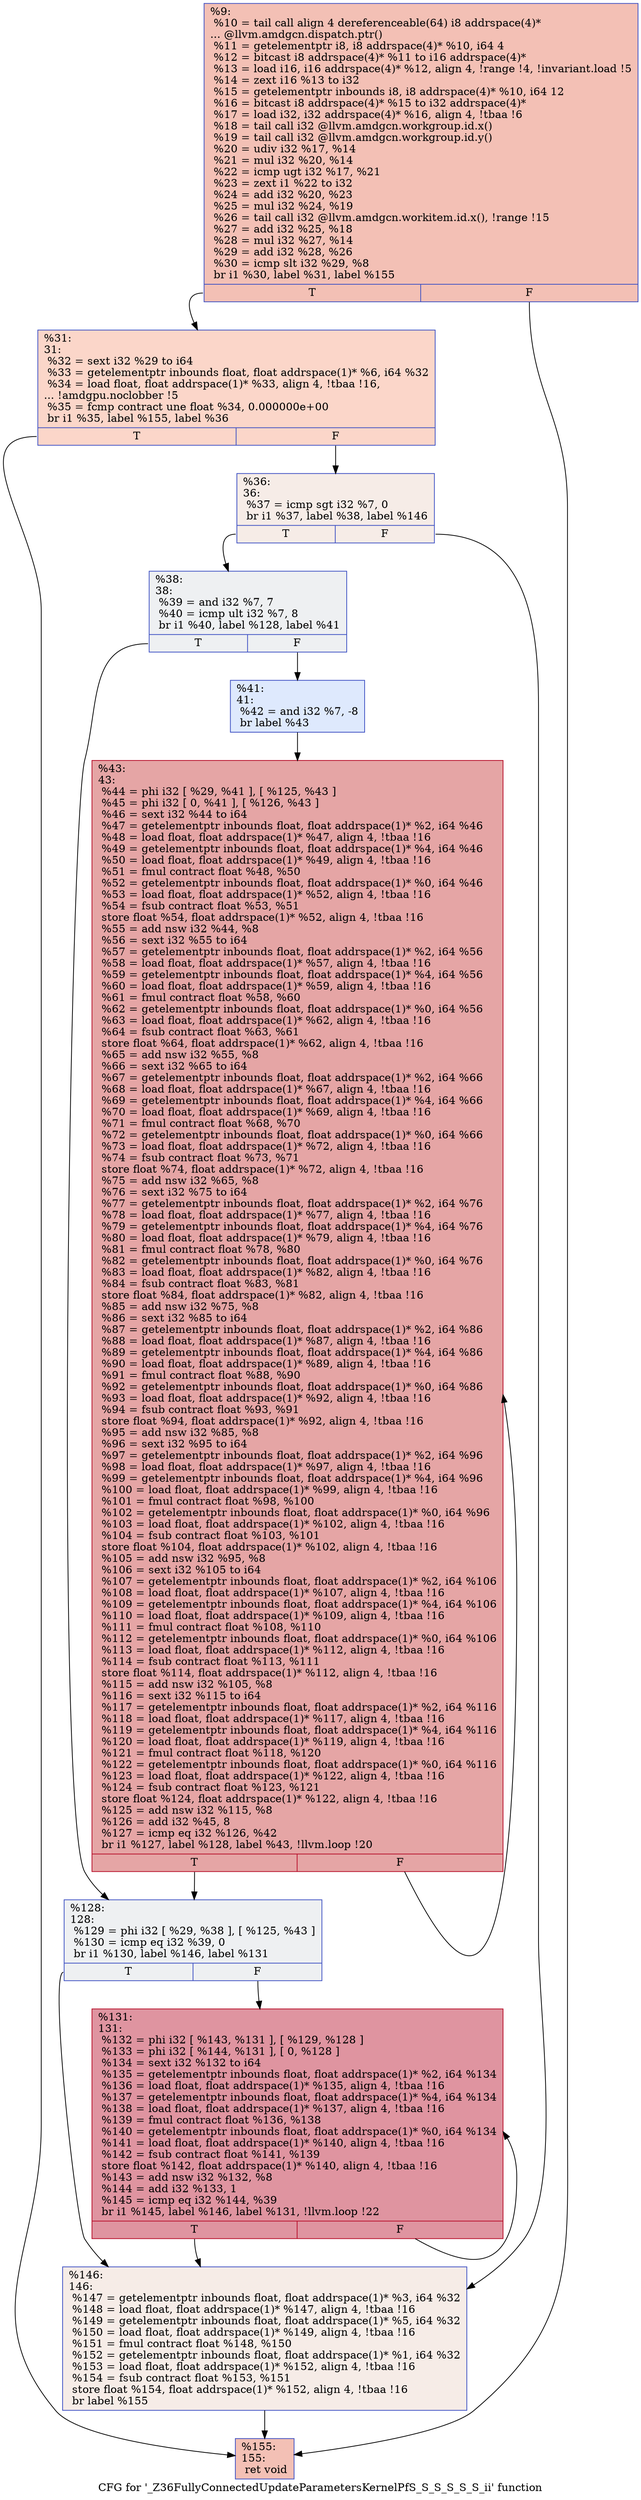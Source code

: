 digraph "CFG for '_Z36FullyConnectedUpdateParametersKernelPfS_S_S_S_S_S_ii' function" {
	label="CFG for '_Z36FullyConnectedUpdateParametersKernelPfS_S_S_S_S_S_ii' function";

	Node0x579c4e0 [shape=record,color="#3d50c3ff", style=filled, fillcolor="#e5705870",label="{%9:\l  %10 = tail call align 4 dereferenceable(64) i8 addrspace(4)*\l... @llvm.amdgcn.dispatch.ptr()\l  %11 = getelementptr i8, i8 addrspace(4)* %10, i64 4\l  %12 = bitcast i8 addrspace(4)* %11 to i16 addrspace(4)*\l  %13 = load i16, i16 addrspace(4)* %12, align 4, !range !4, !invariant.load !5\l  %14 = zext i16 %13 to i32\l  %15 = getelementptr inbounds i8, i8 addrspace(4)* %10, i64 12\l  %16 = bitcast i8 addrspace(4)* %15 to i32 addrspace(4)*\l  %17 = load i32, i32 addrspace(4)* %16, align 4, !tbaa !6\l  %18 = tail call i32 @llvm.amdgcn.workgroup.id.x()\l  %19 = tail call i32 @llvm.amdgcn.workgroup.id.y()\l  %20 = udiv i32 %17, %14\l  %21 = mul i32 %20, %14\l  %22 = icmp ugt i32 %17, %21\l  %23 = zext i1 %22 to i32\l  %24 = add i32 %20, %23\l  %25 = mul i32 %24, %19\l  %26 = tail call i32 @llvm.amdgcn.workitem.id.x(), !range !15\l  %27 = add i32 %25, %18\l  %28 = mul i32 %27, %14\l  %29 = add i32 %28, %26\l  %30 = icmp slt i32 %29, %8\l  br i1 %30, label %31, label %155\l|{<s0>T|<s1>F}}"];
	Node0x579c4e0:s0 -> Node0x579fb00;
	Node0x579c4e0:s1 -> Node0x579fb90;
	Node0x579fb00 [shape=record,color="#3d50c3ff", style=filled, fillcolor="#f6a38570",label="{%31:\l31:                                               \l  %32 = sext i32 %29 to i64\l  %33 = getelementptr inbounds float, float addrspace(1)* %6, i64 %32\l  %34 = load float, float addrspace(1)* %33, align 4, !tbaa !16,\l... !amdgpu.noclobber !5\l  %35 = fcmp contract une float %34, 0.000000e+00\l  br i1 %35, label %155, label %36\l|{<s0>T|<s1>F}}"];
	Node0x579fb00:s0 -> Node0x579fb90;
	Node0x579fb00:s1 -> Node0x57a11c0;
	Node0x57a11c0 [shape=record,color="#3d50c3ff", style=filled, fillcolor="#ead5c970",label="{%36:\l36:                                               \l  %37 = icmp sgt i32 %7, 0\l  br i1 %37, label %38, label %146\l|{<s0>T|<s1>F}}"];
	Node0x57a11c0:s0 -> Node0x57a1390;
	Node0x57a11c0:s1 -> Node0x57a13e0;
	Node0x57a1390 [shape=record,color="#3d50c3ff", style=filled, fillcolor="#d9dce170",label="{%38:\l38:                                               \l  %39 = and i32 %7, 7\l  %40 = icmp ult i32 %7, 8\l  br i1 %40, label %128, label %41\l|{<s0>T|<s1>F}}"];
	Node0x57a1390:s0 -> Node0x57a16a0;
	Node0x57a1390:s1 -> Node0x57a16f0;
	Node0x57a16f0 [shape=record,color="#3d50c3ff", style=filled, fillcolor="#b5cdfa70",label="{%41:\l41:                                               \l  %42 = and i32 %7, -8\l  br label %43\l}"];
	Node0x57a16f0 -> Node0x57a18f0;
	Node0x57a18f0 [shape=record,color="#b70d28ff", style=filled, fillcolor="#c5333470",label="{%43:\l43:                                               \l  %44 = phi i32 [ %29, %41 ], [ %125, %43 ]\l  %45 = phi i32 [ 0, %41 ], [ %126, %43 ]\l  %46 = sext i32 %44 to i64\l  %47 = getelementptr inbounds float, float addrspace(1)* %2, i64 %46\l  %48 = load float, float addrspace(1)* %47, align 4, !tbaa !16\l  %49 = getelementptr inbounds float, float addrspace(1)* %4, i64 %46\l  %50 = load float, float addrspace(1)* %49, align 4, !tbaa !16\l  %51 = fmul contract float %48, %50\l  %52 = getelementptr inbounds float, float addrspace(1)* %0, i64 %46\l  %53 = load float, float addrspace(1)* %52, align 4, !tbaa !16\l  %54 = fsub contract float %53, %51\l  store float %54, float addrspace(1)* %52, align 4, !tbaa !16\l  %55 = add nsw i32 %44, %8\l  %56 = sext i32 %55 to i64\l  %57 = getelementptr inbounds float, float addrspace(1)* %2, i64 %56\l  %58 = load float, float addrspace(1)* %57, align 4, !tbaa !16\l  %59 = getelementptr inbounds float, float addrspace(1)* %4, i64 %56\l  %60 = load float, float addrspace(1)* %59, align 4, !tbaa !16\l  %61 = fmul contract float %58, %60\l  %62 = getelementptr inbounds float, float addrspace(1)* %0, i64 %56\l  %63 = load float, float addrspace(1)* %62, align 4, !tbaa !16\l  %64 = fsub contract float %63, %61\l  store float %64, float addrspace(1)* %62, align 4, !tbaa !16\l  %65 = add nsw i32 %55, %8\l  %66 = sext i32 %65 to i64\l  %67 = getelementptr inbounds float, float addrspace(1)* %2, i64 %66\l  %68 = load float, float addrspace(1)* %67, align 4, !tbaa !16\l  %69 = getelementptr inbounds float, float addrspace(1)* %4, i64 %66\l  %70 = load float, float addrspace(1)* %69, align 4, !tbaa !16\l  %71 = fmul contract float %68, %70\l  %72 = getelementptr inbounds float, float addrspace(1)* %0, i64 %66\l  %73 = load float, float addrspace(1)* %72, align 4, !tbaa !16\l  %74 = fsub contract float %73, %71\l  store float %74, float addrspace(1)* %72, align 4, !tbaa !16\l  %75 = add nsw i32 %65, %8\l  %76 = sext i32 %75 to i64\l  %77 = getelementptr inbounds float, float addrspace(1)* %2, i64 %76\l  %78 = load float, float addrspace(1)* %77, align 4, !tbaa !16\l  %79 = getelementptr inbounds float, float addrspace(1)* %4, i64 %76\l  %80 = load float, float addrspace(1)* %79, align 4, !tbaa !16\l  %81 = fmul contract float %78, %80\l  %82 = getelementptr inbounds float, float addrspace(1)* %0, i64 %76\l  %83 = load float, float addrspace(1)* %82, align 4, !tbaa !16\l  %84 = fsub contract float %83, %81\l  store float %84, float addrspace(1)* %82, align 4, !tbaa !16\l  %85 = add nsw i32 %75, %8\l  %86 = sext i32 %85 to i64\l  %87 = getelementptr inbounds float, float addrspace(1)* %2, i64 %86\l  %88 = load float, float addrspace(1)* %87, align 4, !tbaa !16\l  %89 = getelementptr inbounds float, float addrspace(1)* %4, i64 %86\l  %90 = load float, float addrspace(1)* %89, align 4, !tbaa !16\l  %91 = fmul contract float %88, %90\l  %92 = getelementptr inbounds float, float addrspace(1)* %0, i64 %86\l  %93 = load float, float addrspace(1)* %92, align 4, !tbaa !16\l  %94 = fsub contract float %93, %91\l  store float %94, float addrspace(1)* %92, align 4, !tbaa !16\l  %95 = add nsw i32 %85, %8\l  %96 = sext i32 %95 to i64\l  %97 = getelementptr inbounds float, float addrspace(1)* %2, i64 %96\l  %98 = load float, float addrspace(1)* %97, align 4, !tbaa !16\l  %99 = getelementptr inbounds float, float addrspace(1)* %4, i64 %96\l  %100 = load float, float addrspace(1)* %99, align 4, !tbaa !16\l  %101 = fmul contract float %98, %100\l  %102 = getelementptr inbounds float, float addrspace(1)* %0, i64 %96\l  %103 = load float, float addrspace(1)* %102, align 4, !tbaa !16\l  %104 = fsub contract float %103, %101\l  store float %104, float addrspace(1)* %102, align 4, !tbaa !16\l  %105 = add nsw i32 %95, %8\l  %106 = sext i32 %105 to i64\l  %107 = getelementptr inbounds float, float addrspace(1)* %2, i64 %106\l  %108 = load float, float addrspace(1)* %107, align 4, !tbaa !16\l  %109 = getelementptr inbounds float, float addrspace(1)* %4, i64 %106\l  %110 = load float, float addrspace(1)* %109, align 4, !tbaa !16\l  %111 = fmul contract float %108, %110\l  %112 = getelementptr inbounds float, float addrspace(1)* %0, i64 %106\l  %113 = load float, float addrspace(1)* %112, align 4, !tbaa !16\l  %114 = fsub contract float %113, %111\l  store float %114, float addrspace(1)* %112, align 4, !tbaa !16\l  %115 = add nsw i32 %105, %8\l  %116 = sext i32 %115 to i64\l  %117 = getelementptr inbounds float, float addrspace(1)* %2, i64 %116\l  %118 = load float, float addrspace(1)* %117, align 4, !tbaa !16\l  %119 = getelementptr inbounds float, float addrspace(1)* %4, i64 %116\l  %120 = load float, float addrspace(1)* %119, align 4, !tbaa !16\l  %121 = fmul contract float %118, %120\l  %122 = getelementptr inbounds float, float addrspace(1)* %0, i64 %116\l  %123 = load float, float addrspace(1)* %122, align 4, !tbaa !16\l  %124 = fsub contract float %123, %121\l  store float %124, float addrspace(1)* %122, align 4, !tbaa !16\l  %125 = add nsw i32 %115, %8\l  %126 = add i32 %45, 8\l  %127 = icmp eq i32 %126, %42\l  br i1 %127, label %128, label %43, !llvm.loop !20\l|{<s0>T|<s1>F}}"];
	Node0x57a18f0:s0 -> Node0x57a16a0;
	Node0x57a18f0:s1 -> Node0x57a18f0;
	Node0x57a16a0 [shape=record,color="#3d50c3ff", style=filled, fillcolor="#d9dce170",label="{%128:\l128:                                              \l  %129 = phi i32 [ %29, %38 ], [ %125, %43 ]\l  %130 = icmp eq i32 %39, 0\l  br i1 %130, label %146, label %131\l|{<s0>T|<s1>F}}"];
	Node0x57a16a0:s0 -> Node0x57a13e0;
	Node0x57a16a0:s1 -> Node0x57a2dd0;
	Node0x57a2dd0 [shape=record,color="#b70d28ff", style=filled, fillcolor="#b70d2870",label="{%131:\l131:                                              \l  %132 = phi i32 [ %143, %131 ], [ %129, %128 ]\l  %133 = phi i32 [ %144, %131 ], [ 0, %128 ]\l  %134 = sext i32 %132 to i64\l  %135 = getelementptr inbounds float, float addrspace(1)* %2, i64 %134\l  %136 = load float, float addrspace(1)* %135, align 4, !tbaa !16\l  %137 = getelementptr inbounds float, float addrspace(1)* %4, i64 %134\l  %138 = load float, float addrspace(1)* %137, align 4, !tbaa !16\l  %139 = fmul contract float %136, %138\l  %140 = getelementptr inbounds float, float addrspace(1)* %0, i64 %134\l  %141 = load float, float addrspace(1)* %140, align 4, !tbaa !16\l  %142 = fsub contract float %141, %139\l  store float %142, float addrspace(1)* %140, align 4, !tbaa !16\l  %143 = add nsw i32 %132, %8\l  %144 = add i32 %133, 1\l  %145 = icmp eq i32 %144, %39\l  br i1 %145, label %146, label %131, !llvm.loop !22\l|{<s0>T|<s1>F}}"];
	Node0x57a2dd0:s0 -> Node0x57a13e0;
	Node0x57a2dd0:s1 -> Node0x57a2dd0;
	Node0x57a13e0 [shape=record,color="#3d50c3ff", style=filled, fillcolor="#ead5c970",label="{%146:\l146:                                              \l  %147 = getelementptr inbounds float, float addrspace(1)* %3, i64 %32\l  %148 = load float, float addrspace(1)* %147, align 4, !tbaa !16\l  %149 = getelementptr inbounds float, float addrspace(1)* %5, i64 %32\l  %150 = load float, float addrspace(1)* %149, align 4, !tbaa !16\l  %151 = fmul contract float %148, %150\l  %152 = getelementptr inbounds float, float addrspace(1)* %1, i64 %32\l  %153 = load float, float addrspace(1)* %152, align 4, !tbaa !16\l  %154 = fsub contract float %153, %151\l  store float %154, float addrspace(1)* %152, align 4, !tbaa !16\l  br label %155\l}"];
	Node0x57a13e0 -> Node0x579fb90;
	Node0x579fb90 [shape=record,color="#3d50c3ff", style=filled, fillcolor="#e5705870",label="{%155:\l155:                                              \l  ret void\l}"];
}
